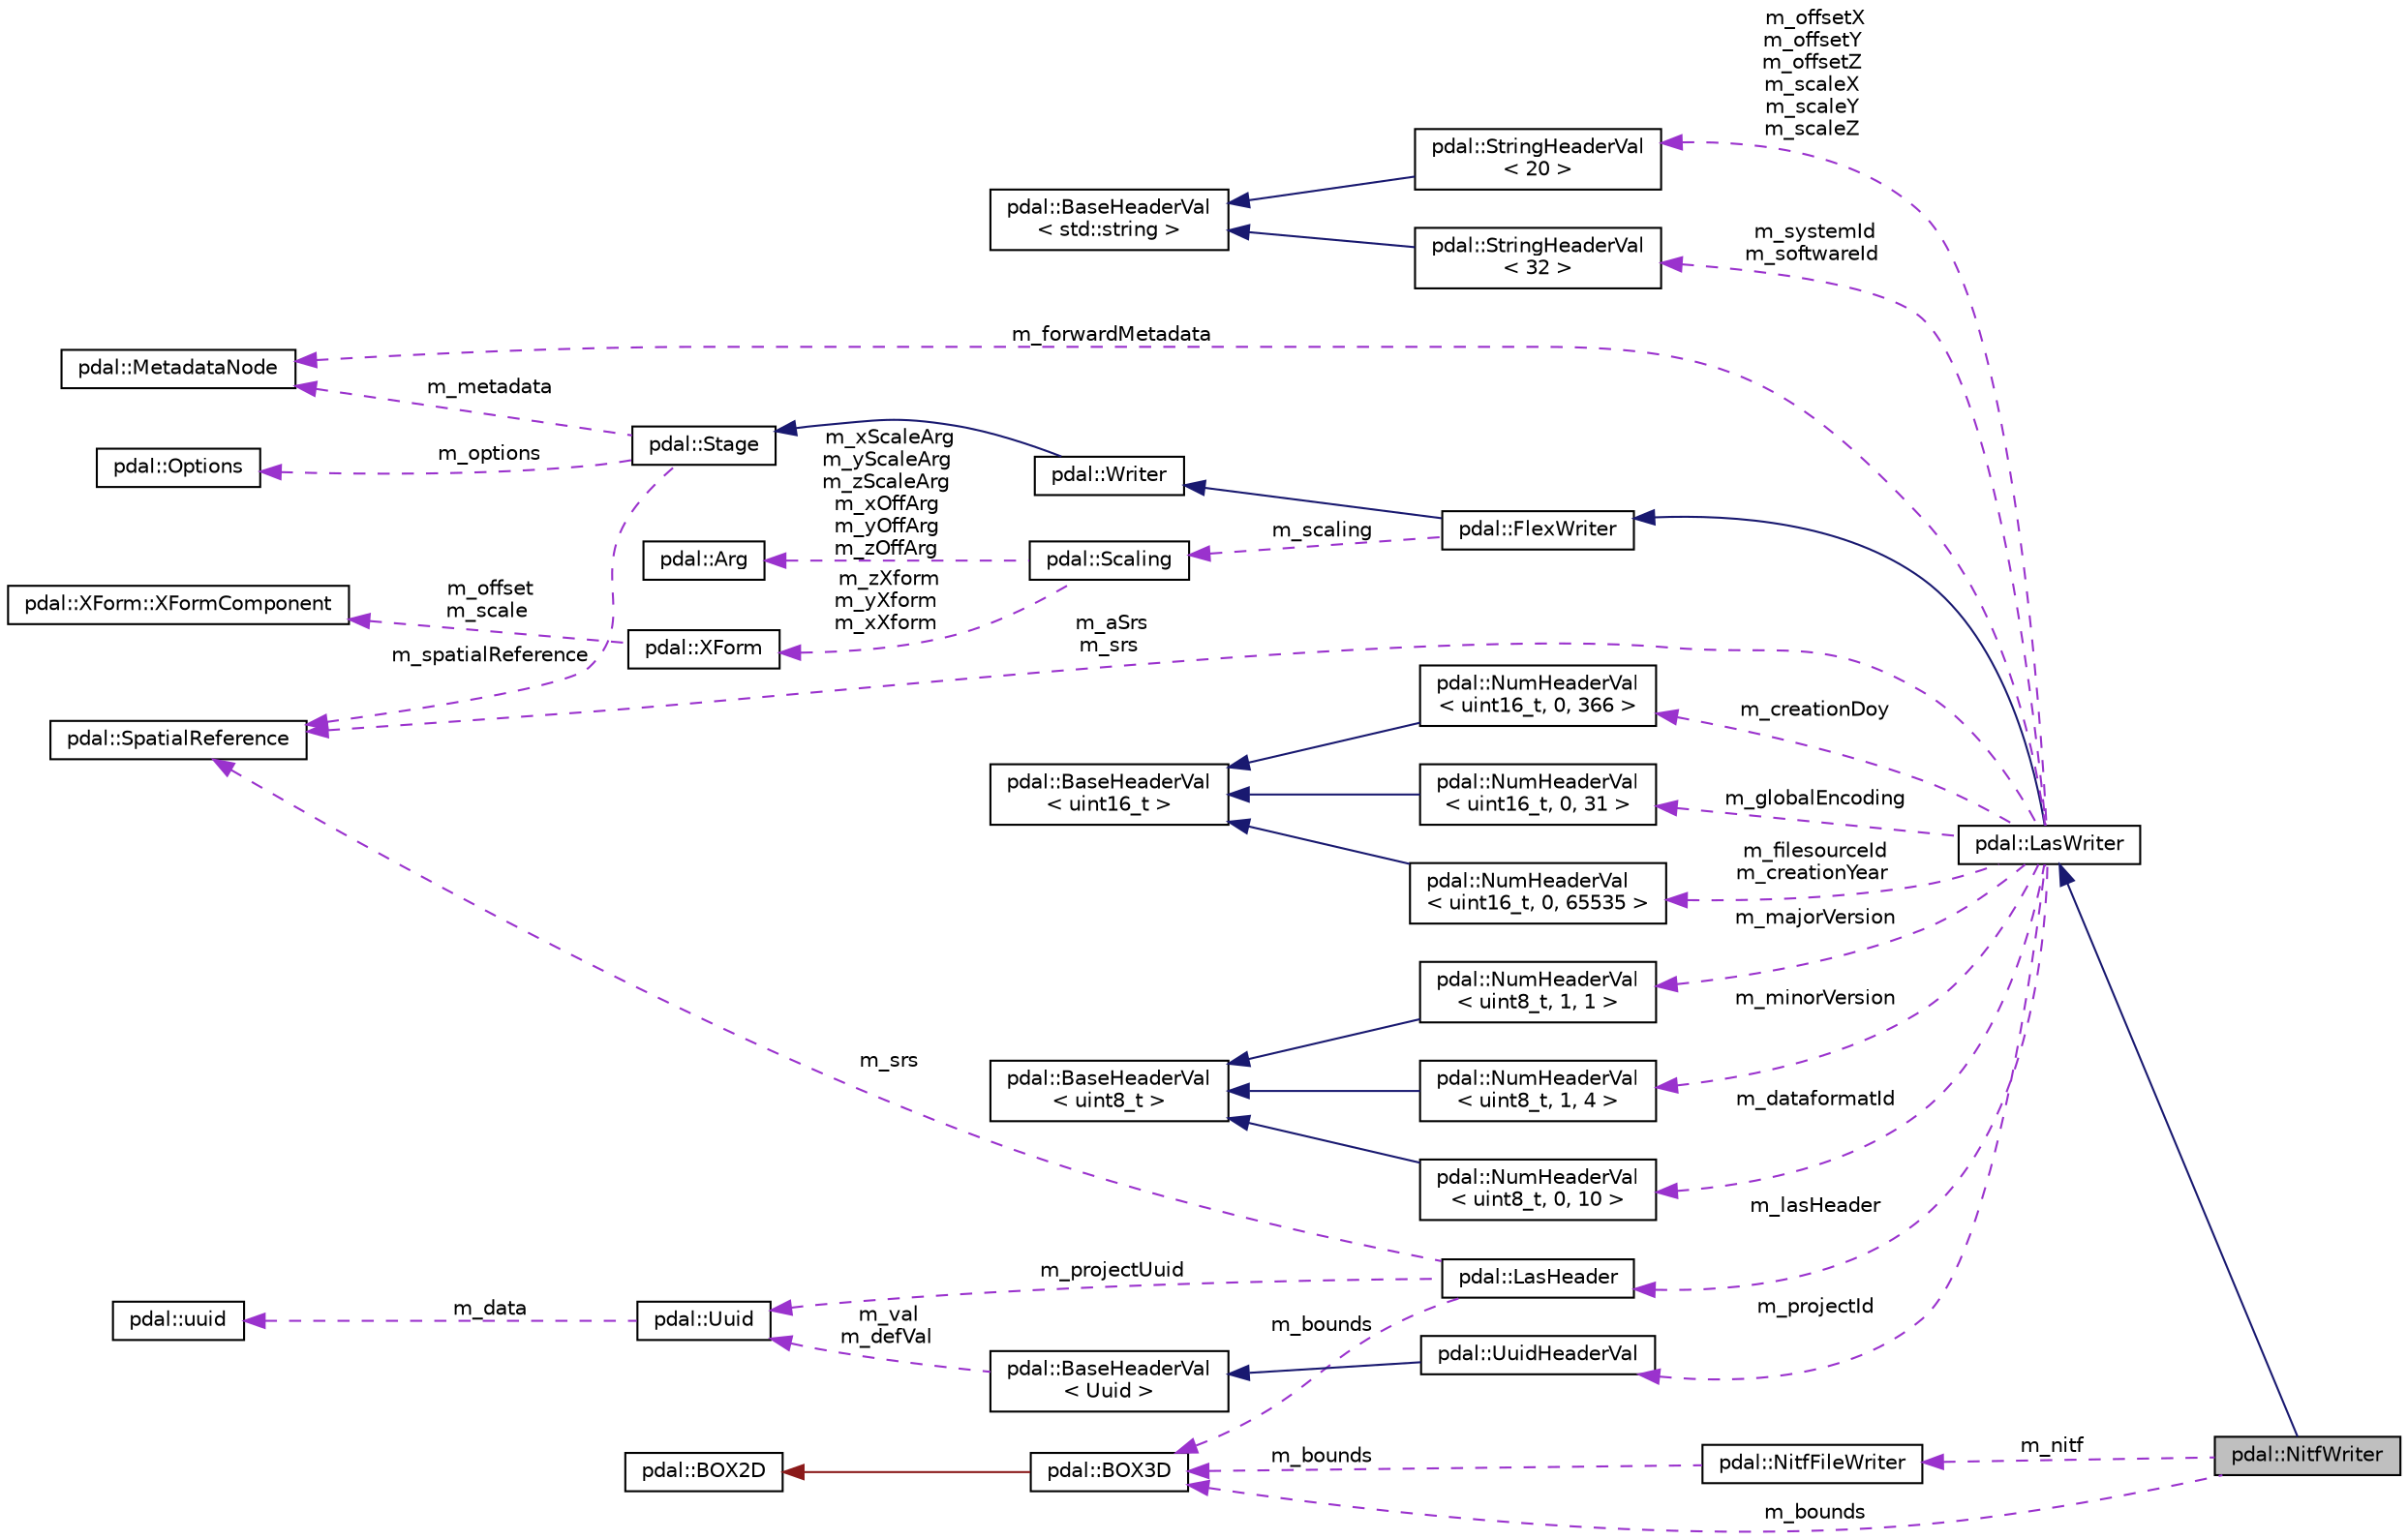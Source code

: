digraph "pdal::NitfWriter"
{
  edge [fontname="Helvetica",fontsize="10",labelfontname="Helvetica",labelfontsize="10"];
  node [fontname="Helvetica",fontsize="10",shape=record];
  rankdir="LR";
  Node1 [label="pdal::NitfWriter",height=0.2,width=0.4,color="black", fillcolor="grey75", style="filled", fontcolor="black"];
  Node2 -> Node1 [dir="back",color="midnightblue",fontsize="10",style="solid",fontname="Helvetica"];
  Node2 [label="pdal::LasWriter",height=0.2,width=0.4,color="black", fillcolor="white", style="filled",URL="$classpdal_1_1LasWriter.html"];
  Node3 -> Node2 [dir="back",color="midnightblue",fontsize="10",style="solid",fontname="Helvetica"];
  Node3 [label="pdal::FlexWriter",height=0.2,width=0.4,color="black", fillcolor="white", style="filled",URL="$classpdal_1_1FlexWriter.html"];
  Node4 -> Node3 [dir="back",color="midnightblue",fontsize="10",style="solid",fontname="Helvetica"];
  Node4 [label="pdal::Writer",height=0.2,width=0.4,color="black", fillcolor="white", style="filled",URL="$classpdal_1_1Writer.html"];
  Node5 -> Node4 [dir="back",color="midnightblue",fontsize="10",style="solid",fontname="Helvetica"];
  Node5 [label="pdal::Stage",height=0.2,width=0.4,color="black", fillcolor="white", style="filled",URL="$classpdal_1_1Stage.html"];
  Node6 -> Node5 [dir="back",color="darkorchid3",fontsize="10",style="dashed",label=" m_metadata" ,fontname="Helvetica"];
  Node6 [label="pdal::MetadataNode",height=0.2,width=0.4,color="black", fillcolor="white", style="filled",URL="$classpdal_1_1MetadataNode.html"];
  Node7 -> Node5 [dir="back",color="darkorchid3",fontsize="10",style="dashed",label=" m_spatialReference" ,fontname="Helvetica"];
  Node7 [label="pdal::SpatialReference",height=0.2,width=0.4,color="black", fillcolor="white", style="filled",URL="$classpdal_1_1SpatialReference.html"];
  Node8 -> Node5 [dir="back",color="darkorchid3",fontsize="10",style="dashed",label=" m_options" ,fontname="Helvetica"];
  Node8 [label="pdal::Options",height=0.2,width=0.4,color="black", fillcolor="white", style="filled",URL="$classpdal_1_1Options.html"];
  Node9 -> Node3 [dir="back",color="darkorchid3",fontsize="10",style="dashed",label=" m_scaling" ,fontname="Helvetica"];
  Node9 [label="pdal::Scaling",height=0.2,width=0.4,color="black", fillcolor="white", style="filled",URL="$classpdal_1_1Scaling.html"];
  Node10 -> Node9 [dir="back",color="darkorchid3",fontsize="10",style="dashed",label=" m_xScaleArg\nm_yScaleArg\nm_zScaleArg\nm_xOffArg\nm_yOffArg\nm_zOffArg" ,fontname="Helvetica"];
  Node10 [label="pdal::Arg",height=0.2,width=0.4,color="black", fillcolor="white", style="filled",URL="$classpdal_1_1Arg.html"];
  Node11 -> Node9 [dir="back",color="darkorchid3",fontsize="10",style="dashed",label=" m_zXform\nm_yXform\nm_xXform" ,fontname="Helvetica"];
  Node11 [label="pdal::XForm",height=0.2,width=0.4,color="black", fillcolor="white", style="filled",URL="$structpdal_1_1XForm.html"];
  Node12 -> Node11 [dir="back",color="darkorchid3",fontsize="10",style="dashed",label=" m_offset\nm_scale" ,fontname="Helvetica"];
  Node12 [label="pdal::XForm::XFormComponent",height=0.2,width=0.4,color="black", fillcolor="white", style="filled",URL="$structpdal_1_1XForm_1_1XFormComponent.html"];
  Node6 -> Node2 [dir="back",color="darkorchid3",fontsize="10",style="dashed",label=" m_forwardMetadata" ,fontname="Helvetica"];
  Node13 -> Node2 [dir="back",color="darkorchid3",fontsize="10",style="dashed",label=" m_majorVersion" ,fontname="Helvetica"];
  Node13 [label="pdal::NumHeaderVal\l\< uint8_t, 1, 1 \>",height=0.2,width=0.4,color="black", fillcolor="white", style="filled",URL="$classpdal_1_1NumHeaderVal.html"];
  Node14 -> Node13 [dir="back",color="midnightblue",fontsize="10",style="solid",fontname="Helvetica"];
  Node14 [label="pdal::BaseHeaderVal\l\< uint8_t \>",height=0.2,width=0.4,color="black", fillcolor="white", style="filled",URL="$classpdal_1_1BaseHeaderVal.html"];
  Node7 -> Node2 [dir="back",color="darkorchid3",fontsize="10",style="dashed",label=" m_aSrs\nm_srs" ,fontname="Helvetica"];
  Node15 -> Node2 [dir="back",color="darkorchid3",fontsize="10",style="dashed",label=" m_creationDoy" ,fontname="Helvetica"];
  Node15 [label="pdal::NumHeaderVal\l\< uint16_t, 0, 366 \>",height=0.2,width=0.4,color="black", fillcolor="white", style="filled",URL="$classpdal_1_1NumHeaderVal.html"];
  Node16 -> Node15 [dir="back",color="midnightblue",fontsize="10",style="solid",fontname="Helvetica"];
  Node16 [label="pdal::BaseHeaderVal\l\< uint16_t \>",height=0.2,width=0.4,color="black", fillcolor="white", style="filled",URL="$classpdal_1_1BaseHeaderVal.html"];
  Node17 -> Node2 [dir="back",color="darkorchid3",fontsize="10",style="dashed",label=" m_globalEncoding" ,fontname="Helvetica"];
  Node17 [label="pdal::NumHeaderVal\l\< uint16_t, 0, 31 \>",height=0.2,width=0.4,color="black", fillcolor="white", style="filled",URL="$classpdal_1_1NumHeaderVal.html"];
  Node16 -> Node17 [dir="back",color="midnightblue",fontsize="10",style="solid",fontname="Helvetica"];
  Node18 -> Node2 [dir="back",color="darkorchid3",fontsize="10",style="dashed",label=" m_minorVersion" ,fontname="Helvetica"];
  Node18 [label="pdal::NumHeaderVal\l\< uint8_t, 1, 4 \>",height=0.2,width=0.4,color="black", fillcolor="white", style="filled",URL="$classpdal_1_1NumHeaderVal.html"];
  Node14 -> Node18 [dir="back",color="midnightblue",fontsize="10",style="solid",fontname="Helvetica"];
  Node19 -> Node2 [dir="back",color="darkorchid3",fontsize="10",style="dashed",label=" m_filesourceId\nm_creationYear" ,fontname="Helvetica"];
  Node19 [label="pdal::NumHeaderVal\l\< uint16_t, 0, 65535 \>",height=0.2,width=0.4,color="black", fillcolor="white", style="filled",URL="$classpdal_1_1NumHeaderVal.html"];
  Node16 -> Node19 [dir="back",color="midnightblue",fontsize="10",style="solid",fontname="Helvetica"];
  Node20 -> Node2 [dir="back",color="darkorchid3",fontsize="10",style="dashed",label=" m_lasHeader" ,fontname="Helvetica"];
  Node20 [label="pdal::LasHeader",height=0.2,width=0.4,color="black", fillcolor="white", style="filled",URL="$classpdal_1_1LasHeader.html"];
  Node7 -> Node20 [dir="back",color="darkorchid3",fontsize="10",style="dashed",label=" m_srs" ,fontname="Helvetica"];
  Node21 -> Node20 [dir="back",color="darkorchid3",fontsize="10",style="dashed",label=" m_projectUuid" ,fontname="Helvetica"];
  Node21 [label="pdal::Uuid",height=0.2,width=0.4,color="black", fillcolor="white", style="filled",URL="$classpdal_1_1Uuid.html"];
  Node22 -> Node21 [dir="back",color="darkorchid3",fontsize="10",style="dashed",label=" m_data" ,fontname="Helvetica"];
  Node22 [label="pdal::uuid",height=0.2,width=0.4,color="black", fillcolor="white", style="filled",URL="$namespacepdal.html#structpdal_1_1uuid"];
  Node23 -> Node20 [dir="back",color="darkorchid3",fontsize="10",style="dashed",label=" m_bounds" ,fontname="Helvetica"];
  Node23 [label="pdal::BOX3D",height=0.2,width=0.4,color="black", fillcolor="white", style="filled",URL="$classpdal_1_1BOX3D.html"];
  Node24 -> Node23 [dir="back",color="firebrick4",fontsize="10",style="solid",fontname="Helvetica"];
  Node24 [label="pdal::BOX2D",height=0.2,width=0.4,color="black", fillcolor="white", style="filled",URL="$classpdal_1_1BOX2D.html"];
  Node25 -> Node2 [dir="back",color="darkorchid3",fontsize="10",style="dashed",label=" m_projectId" ,fontname="Helvetica"];
  Node25 [label="pdal::UuidHeaderVal",height=0.2,width=0.4,color="black", fillcolor="white", style="filled",URL="$classpdal_1_1UuidHeaderVal.html"];
  Node26 -> Node25 [dir="back",color="midnightblue",fontsize="10",style="solid",fontname="Helvetica"];
  Node26 [label="pdal::BaseHeaderVal\l\< Uuid \>",height=0.2,width=0.4,color="black", fillcolor="white", style="filled",URL="$classpdal_1_1BaseHeaderVal.html"];
  Node21 -> Node26 [dir="back",color="darkorchid3",fontsize="10",style="dashed",label=" m_val\nm_defVal" ,fontname="Helvetica"];
  Node27 -> Node2 [dir="back",color="darkorchid3",fontsize="10",style="dashed",label=" m_systemId\nm_softwareId" ,fontname="Helvetica"];
  Node27 [label="pdal::StringHeaderVal\l\< 32 \>",height=0.2,width=0.4,color="black", fillcolor="white", style="filled",URL="$classpdal_1_1StringHeaderVal.html"];
  Node28 -> Node27 [dir="back",color="midnightblue",fontsize="10",style="solid",fontname="Helvetica"];
  Node28 [label="pdal::BaseHeaderVal\l\< std::string \>",height=0.2,width=0.4,color="black", fillcolor="white", style="filled",URL="$classpdal_1_1BaseHeaderVal.html"];
  Node29 -> Node2 [dir="back",color="darkorchid3",fontsize="10",style="dashed",label=" m_offsetX\nm_offsetY\nm_offsetZ\nm_scaleX\nm_scaleY\nm_scaleZ" ,fontname="Helvetica"];
  Node29 [label="pdal::StringHeaderVal\l\< 20 \>",height=0.2,width=0.4,color="black", fillcolor="white", style="filled",URL="$classpdal_1_1StringHeaderVal.html"];
  Node28 -> Node29 [dir="back",color="midnightblue",fontsize="10",style="solid",fontname="Helvetica"];
  Node30 -> Node2 [dir="back",color="darkorchid3",fontsize="10",style="dashed",label=" m_dataformatId" ,fontname="Helvetica"];
  Node30 [label="pdal::NumHeaderVal\l\< uint8_t, 0, 10 \>",height=0.2,width=0.4,color="black", fillcolor="white", style="filled",URL="$classpdal_1_1NumHeaderVal.html"];
  Node14 -> Node30 [dir="back",color="midnightblue",fontsize="10",style="solid",fontname="Helvetica"];
  Node31 -> Node1 [dir="back",color="darkorchid3",fontsize="10",style="dashed",label=" m_nitf" ,fontname="Helvetica"];
  Node31 [label="pdal::NitfFileWriter",height=0.2,width=0.4,color="black", fillcolor="white", style="filled",URL="$classpdal_1_1NitfFileWriter.html"];
  Node23 -> Node31 [dir="back",color="darkorchid3",fontsize="10",style="dashed",label=" m_bounds" ,fontname="Helvetica"];
  Node23 -> Node1 [dir="back",color="darkorchid3",fontsize="10",style="dashed",label=" m_bounds" ,fontname="Helvetica"];
}
